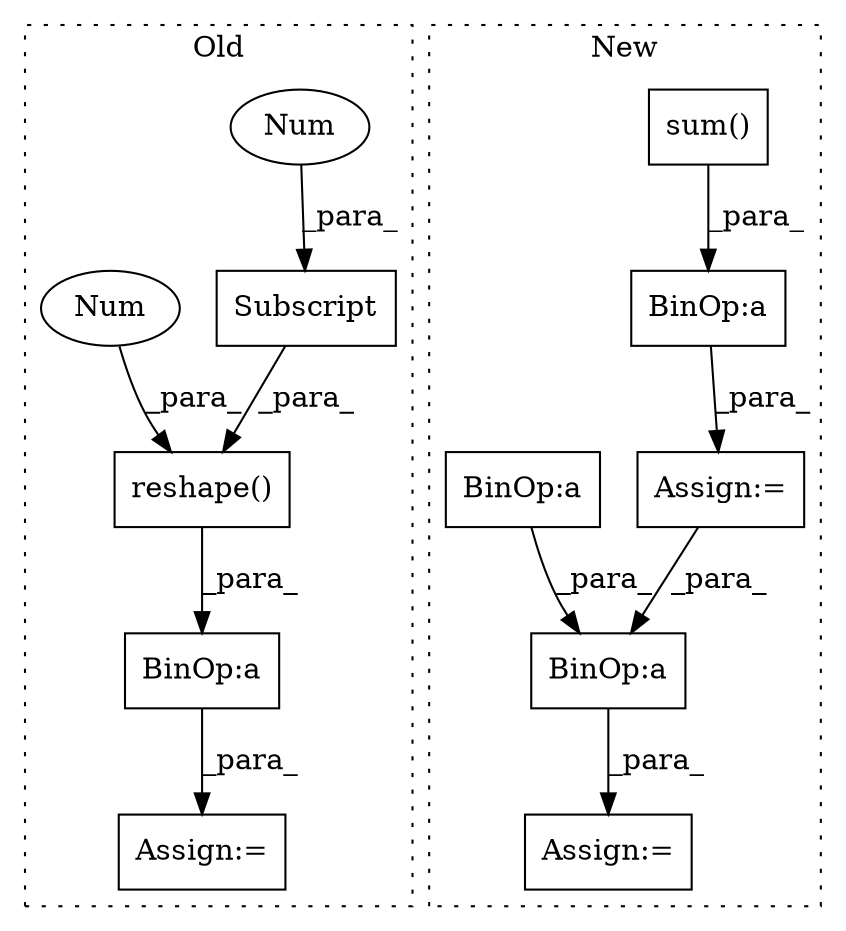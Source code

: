 digraph G {
subgraph cluster0 {
1 [label="Subscript" a="63" s="7783,0" l="13,0" shape="box"];
3 [label="Num" a="76" s="7793" l="2" shape="ellipse"];
9 [label="reshape()" a="75" s="7745,7796" l="12,1" shape="box"];
10 [label="BinOp:a" a="82" s="8008" l="3" shape="box"];
11 [label="Num" a="76" s="7779" l="2" shape="ellipse"];
12 [label="Assign:=" a="68" s="8072" l="3" shape="box"];
label = "Old";
style="dotted";
}
subgraph cluster1 {
2 [label="sum()" a="75" s="7862,7893" l="29,16" shape="box"];
4 [label="Assign:=" a="68" s="8069" l="4" shape="box"];
5 [label="BinOp:a" a="82" s="8090" l="3" shape="box"];
6 [label="Assign:=" a="68" s="7851" l="3" shape="box"];
7 [label="BinOp:a" a="82" s="8113" l="3" shape="box"];
8 [label="BinOp:a" a="82" s="7910" l="3" shape="box"];
label = "New";
style="dotted";
}
1 -> 9 [label="_para_"];
2 -> 8 [label="_para_"];
3 -> 1 [label="_para_"];
5 -> 4 [label="_para_"];
6 -> 5 [label="_para_"];
7 -> 5 [label="_para_"];
8 -> 6 [label="_para_"];
9 -> 10 [label="_para_"];
10 -> 12 [label="_para_"];
11 -> 9 [label="_para_"];
}